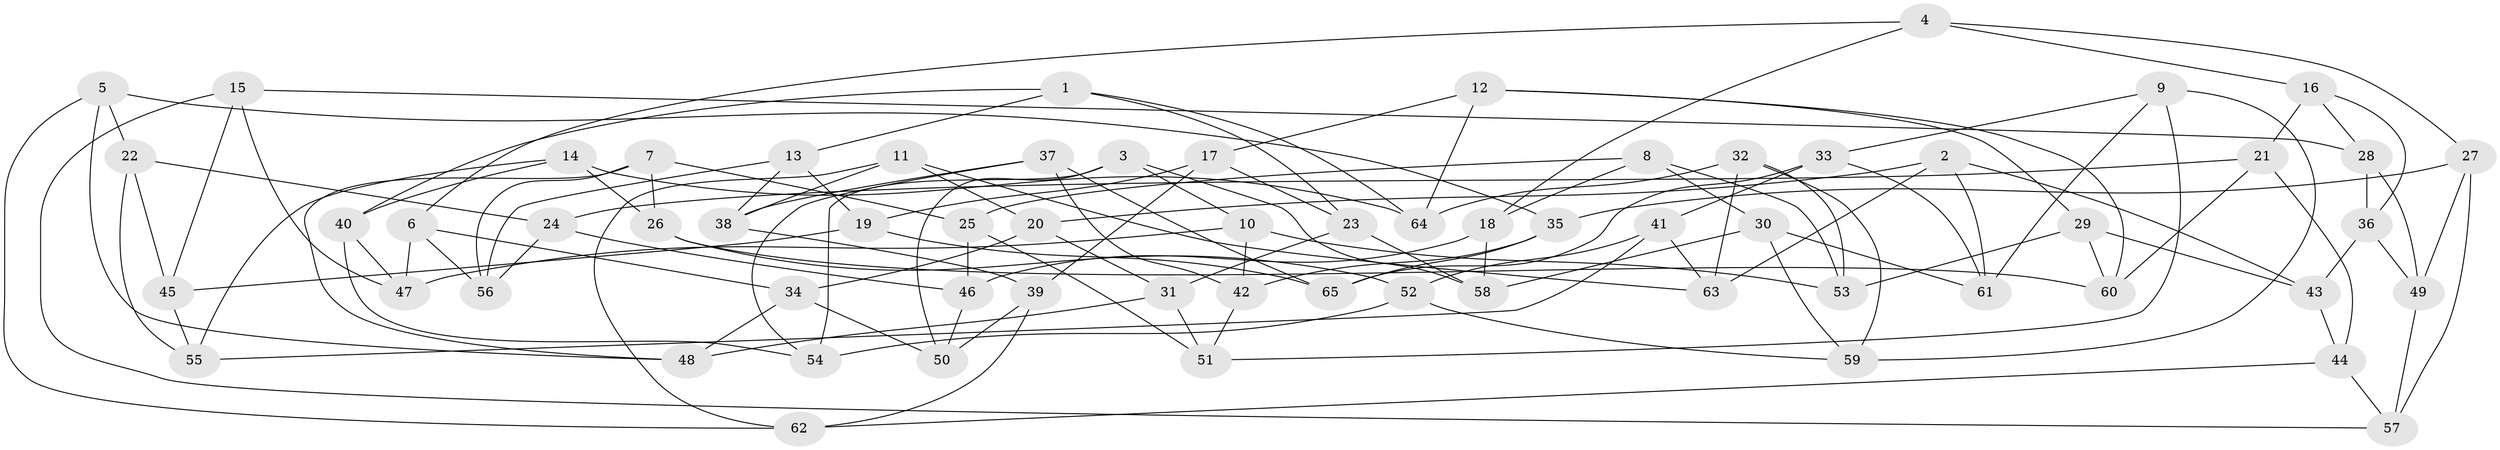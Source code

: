 // coarse degree distribution, {6: 0.5675675675675675, 3: 0.08108108108108109, 5: 0.1891891891891892, 4: 0.16216216216216217}
// Generated by graph-tools (version 1.1) at 2025/42/03/06/25 10:42:18]
// undirected, 65 vertices, 130 edges
graph export_dot {
graph [start="1"]
  node [color=gray90,style=filled];
  1;
  2;
  3;
  4;
  5;
  6;
  7;
  8;
  9;
  10;
  11;
  12;
  13;
  14;
  15;
  16;
  17;
  18;
  19;
  20;
  21;
  22;
  23;
  24;
  25;
  26;
  27;
  28;
  29;
  30;
  31;
  32;
  33;
  34;
  35;
  36;
  37;
  38;
  39;
  40;
  41;
  42;
  43;
  44;
  45;
  46;
  47;
  48;
  49;
  50;
  51;
  52;
  53;
  54;
  55;
  56;
  57;
  58;
  59;
  60;
  61;
  62;
  63;
  64;
  65;
  1 -- 23;
  1 -- 13;
  1 -- 40;
  1 -- 64;
  2 -- 20;
  2 -- 63;
  2 -- 61;
  2 -- 43;
  3 -- 50;
  3 -- 58;
  3 -- 10;
  3 -- 54;
  4 -- 16;
  4 -- 18;
  4 -- 27;
  4 -- 6;
  5 -- 62;
  5 -- 22;
  5 -- 35;
  5 -- 48;
  6 -- 56;
  6 -- 47;
  6 -- 34;
  7 -- 25;
  7 -- 48;
  7 -- 26;
  7 -- 56;
  8 -- 18;
  8 -- 53;
  8 -- 25;
  8 -- 30;
  9 -- 51;
  9 -- 59;
  9 -- 33;
  9 -- 61;
  10 -- 42;
  10 -- 53;
  10 -- 47;
  11 -- 38;
  11 -- 20;
  11 -- 62;
  11 -- 63;
  12 -- 29;
  12 -- 64;
  12 -- 60;
  12 -- 17;
  13 -- 56;
  13 -- 38;
  13 -- 19;
  14 -- 55;
  14 -- 40;
  14 -- 64;
  14 -- 26;
  15 -- 47;
  15 -- 28;
  15 -- 57;
  15 -- 45;
  16 -- 21;
  16 -- 36;
  16 -- 28;
  17 -- 39;
  17 -- 23;
  17 -- 19;
  18 -- 58;
  18 -- 46;
  19 -- 45;
  19 -- 65;
  20 -- 34;
  20 -- 31;
  21 -- 44;
  21 -- 60;
  21 -- 24;
  22 -- 45;
  22 -- 24;
  22 -- 55;
  23 -- 58;
  23 -- 31;
  24 -- 56;
  24 -- 46;
  25 -- 46;
  25 -- 51;
  26 -- 52;
  26 -- 60;
  27 -- 35;
  27 -- 57;
  27 -- 49;
  28 -- 36;
  28 -- 49;
  29 -- 60;
  29 -- 53;
  29 -- 43;
  30 -- 59;
  30 -- 58;
  30 -- 61;
  31 -- 48;
  31 -- 51;
  32 -- 64;
  32 -- 63;
  32 -- 59;
  32 -- 53;
  33 -- 65;
  33 -- 61;
  33 -- 41;
  34 -- 50;
  34 -- 48;
  35 -- 65;
  35 -- 42;
  36 -- 43;
  36 -- 49;
  37 -- 42;
  37 -- 54;
  37 -- 38;
  37 -- 65;
  38 -- 39;
  39 -- 62;
  39 -- 50;
  40 -- 47;
  40 -- 54;
  41 -- 52;
  41 -- 55;
  41 -- 63;
  42 -- 51;
  43 -- 44;
  44 -- 62;
  44 -- 57;
  45 -- 55;
  46 -- 50;
  49 -- 57;
  52 -- 59;
  52 -- 54;
}
